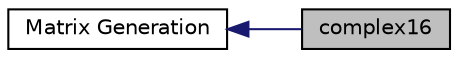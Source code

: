 digraph "complex16"
{
  edge [fontname="Helvetica",fontsize="10",labelfontname="Helvetica",labelfontsize="10"];
  node [fontname="Helvetica",fontsize="10",shape=record];
  rankdir=LR;
  Node0 [label="complex16",height=0.2,width=0.4,color="black", fillcolor="grey75", style="filled" fontcolor="black"];
  Node1 [label="Matrix Generation",height=0.2,width=0.4,color="black", fillcolor="white", style="filled",URL="$group__matgen.html"];
  Node1->Node0 [shape=plaintext, color="midnightblue", dir="back", style="solid"];
}
